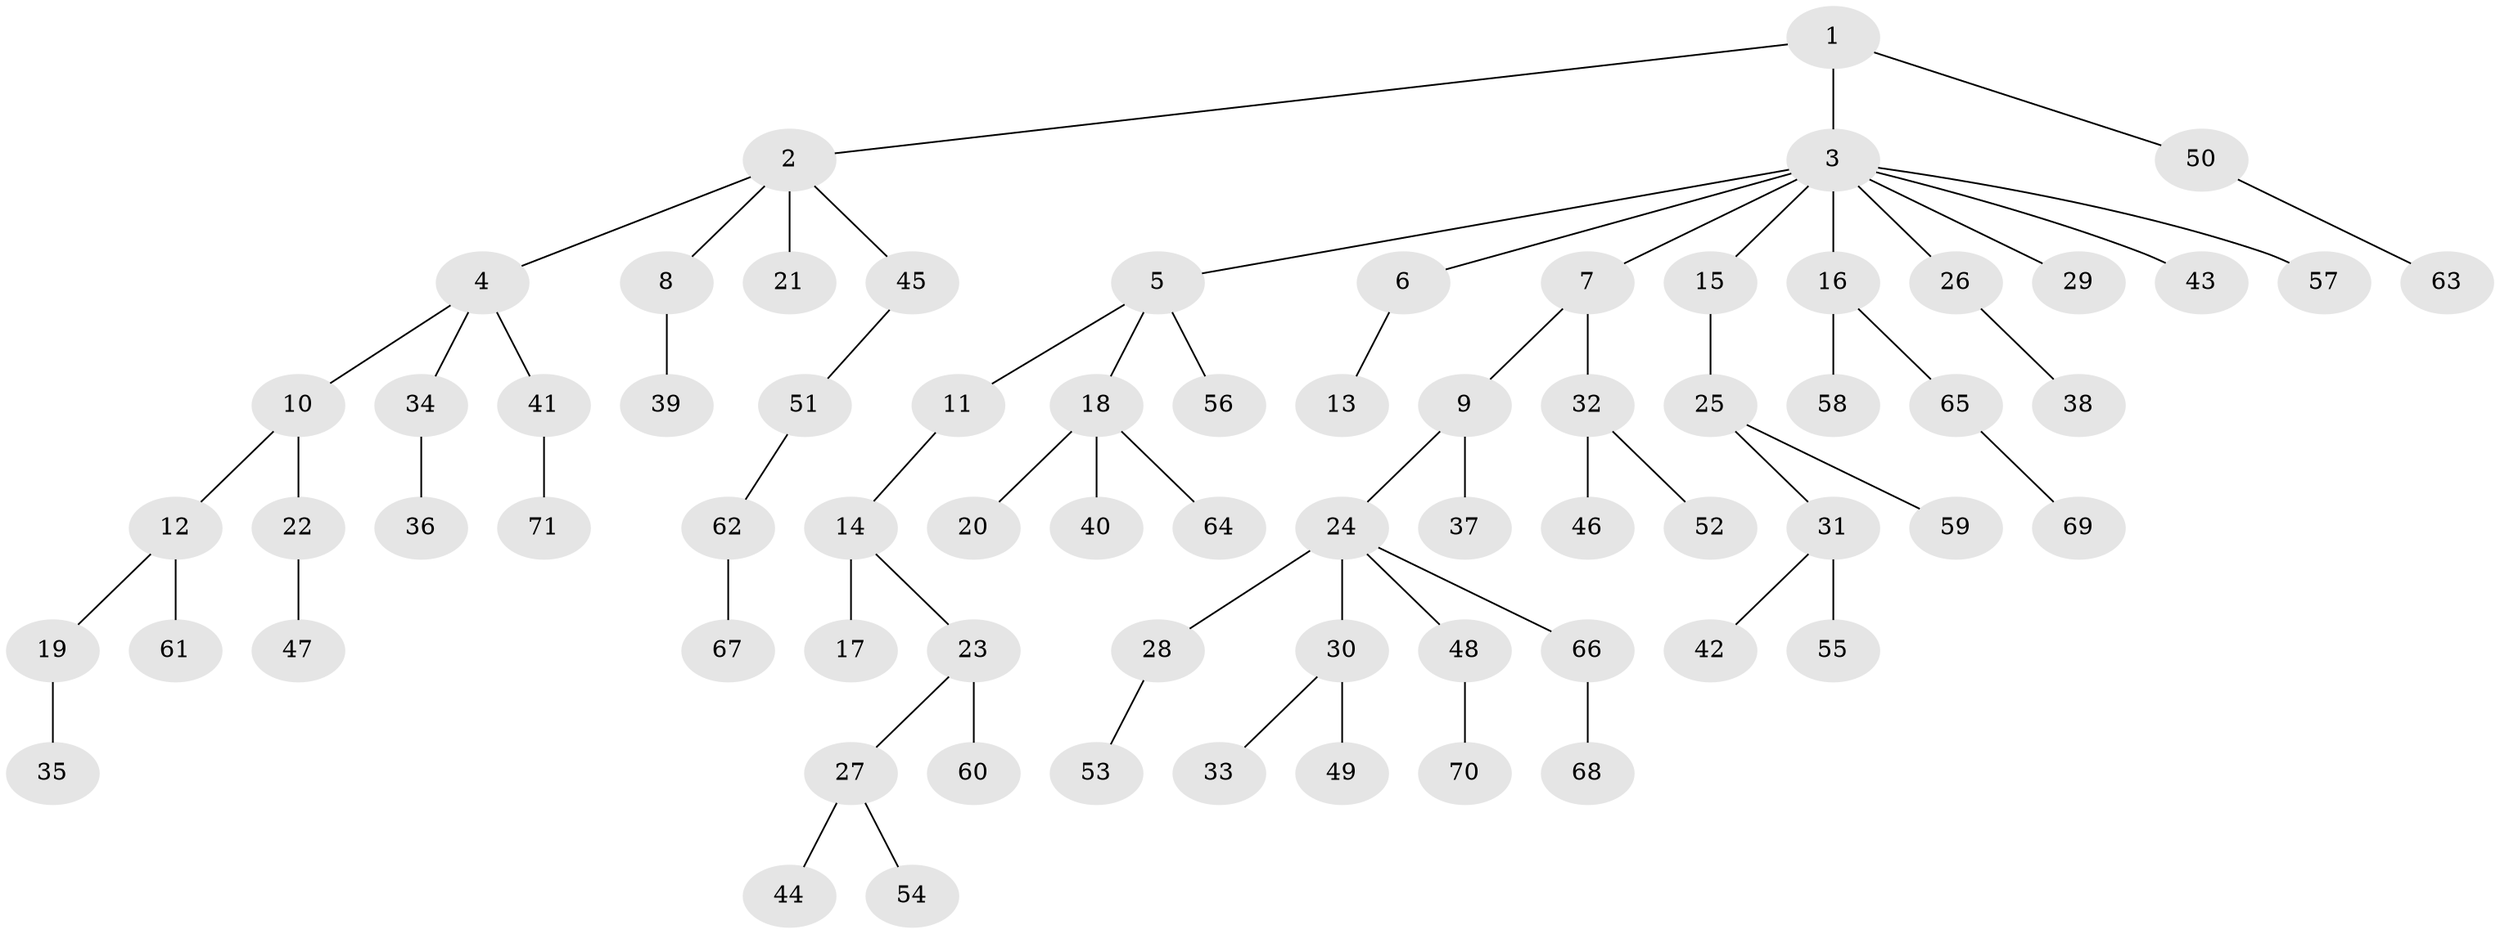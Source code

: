 // coarse degree distribution, {3: 0.10869565217391304, 4: 0.06521739130434782, 10: 0.021739130434782608, 2: 0.2608695652173913, 1: 0.5217391304347826, 5: 0.021739130434782608}
// Generated by graph-tools (version 1.1) at 2025/52/02/27/25 19:52:13]
// undirected, 71 vertices, 70 edges
graph export_dot {
graph [start="1"]
  node [color=gray90,style=filled];
  1;
  2;
  3;
  4;
  5;
  6;
  7;
  8;
  9;
  10;
  11;
  12;
  13;
  14;
  15;
  16;
  17;
  18;
  19;
  20;
  21;
  22;
  23;
  24;
  25;
  26;
  27;
  28;
  29;
  30;
  31;
  32;
  33;
  34;
  35;
  36;
  37;
  38;
  39;
  40;
  41;
  42;
  43;
  44;
  45;
  46;
  47;
  48;
  49;
  50;
  51;
  52;
  53;
  54;
  55;
  56;
  57;
  58;
  59;
  60;
  61;
  62;
  63;
  64;
  65;
  66;
  67;
  68;
  69;
  70;
  71;
  1 -- 2;
  1 -- 3;
  1 -- 50;
  2 -- 4;
  2 -- 8;
  2 -- 21;
  2 -- 45;
  3 -- 5;
  3 -- 6;
  3 -- 7;
  3 -- 15;
  3 -- 16;
  3 -- 26;
  3 -- 29;
  3 -- 43;
  3 -- 57;
  4 -- 10;
  4 -- 34;
  4 -- 41;
  5 -- 11;
  5 -- 18;
  5 -- 56;
  6 -- 13;
  7 -- 9;
  7 -- 32;
  8 -- 39;
  9 -- 24;
  9 -- 37;
  10 -- 12;
  10 -- 22;
  11 -- 14;
  12 -- 19;
  12 -- 61;
  14 -- 17;
  14 -- 23;
  15 -- 25;
  16 -- 58;
  16 -- 65;
  18 -- 20;
  18 -- 40;
  18 -- 64;
  19 -- 35;
  22 -- 47;
  23 -- 27;
  23 -- 60;
  24 -- 28;
  24 -- 30;
  24 -- 48;
  24 -- 66;
  25 -- 31;
  25 -- 59;
  26 -- 38;
  27 -- 44;
  27 -- 54;
  28 -- 53;
  30 -- 33;
  30 -- 49;
  31 -- 42;
  31 -- 55;
  32 -- 46;
  32 -- 52;
  34 -- 36;
  41 -- 71;
  45 -- 51;
  48 -- 70;
  50 -- 63;
  51 -- 62;
  62 -- 67;
  65 -- 69;
  66 -- 68;
}
